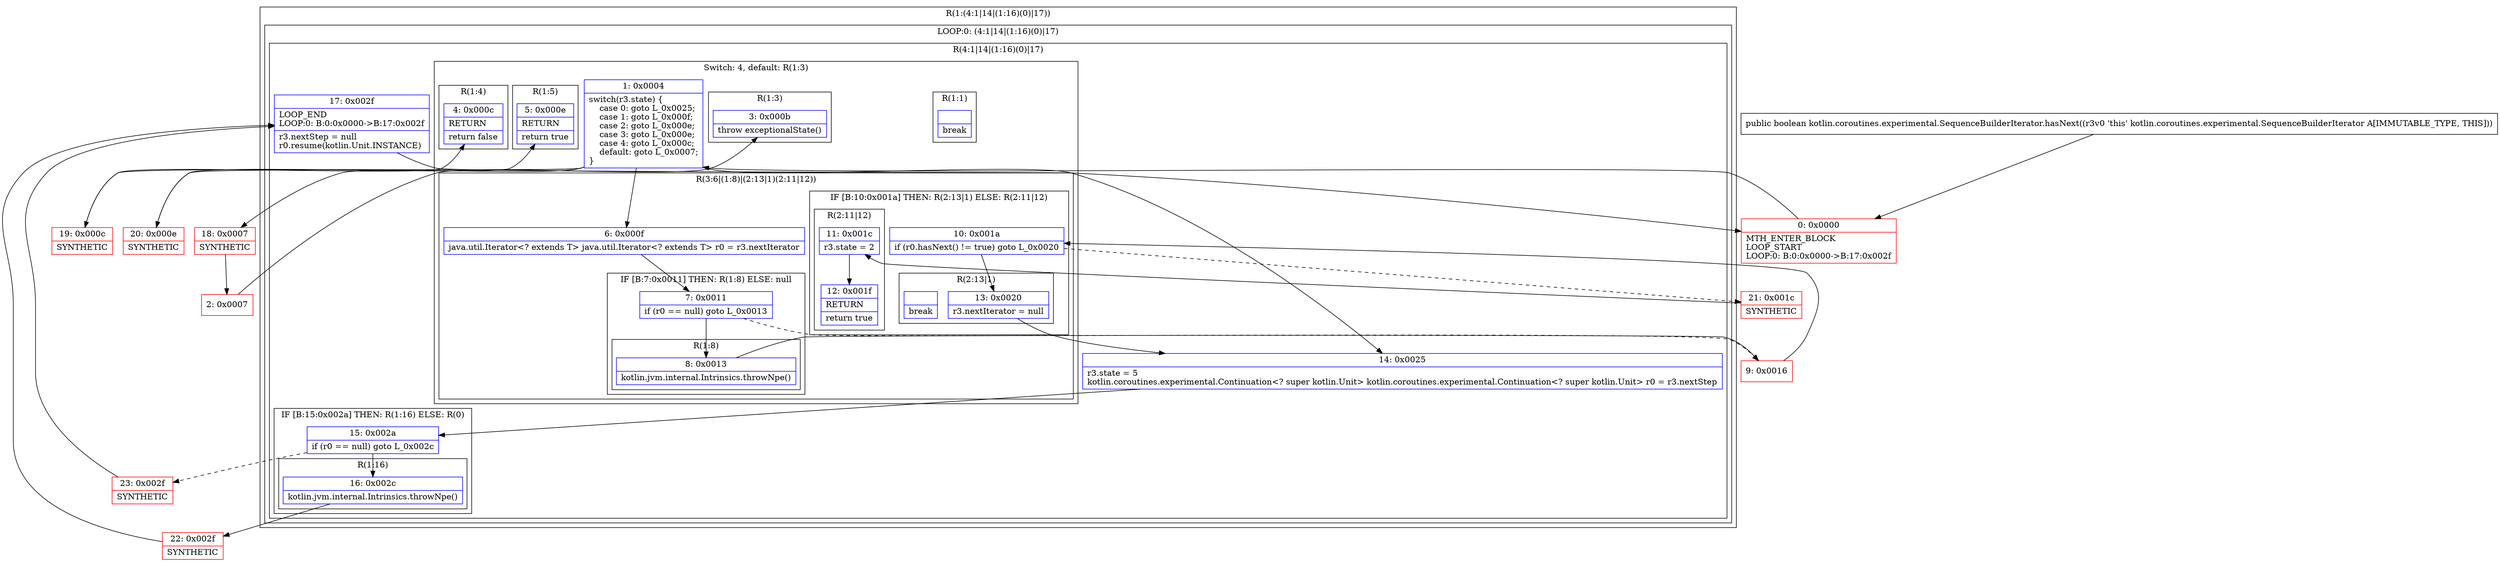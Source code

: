 digraph "CFG forkotlin.coroutines.experimental.SequenceBuilderIterator.hasNext()Z" {
subgraph cluster_Region_2001403313 {
label = "R(1:(4:1|14|(1:16)(0)|17))";
node [shape=record,color=blue];
subgraph cluster_LoopRegion_1846334410 {
label = "LOOP:0: (4:1|14|(1:16)(0)|17)";
node [shape=record,color=blue];
subgraph cluster_Region_647672388 {
label = "R(4:1|14|(1:16)(0)|17)";
node [shape=record,color=blue];
subgraph cluster_SwitchRegion_1860280809 {
label = "Switch: 4, default: R(1:3)";
node [shape=record,color=blue];
Node_1 [shape=record,label="{1\:\ 0x0004|switch(r3.state) \{\l    case 0: goto L_0x0025;\l    case 1: goto L_0x000f;\l    case 2: goto L_0x000e;\l    case 3: goto L_0x000e;\l    case 4: goto L_0x000c;\l    default: goto L_0x0007;\l\}\l}"];
subgraph cluster_Region_1564022439 {
label = "R(1:1)";
node [shape=record,color=blue];
Node_InsnContainer_2109657028 [shape=record,label="{|break\l}"];
}
subgraph cluster_Region_1453415750 {
label = "R(3:6|(1:8)|(2:13|1)(2:11|12))";
node [shape=record,color=blue];
Node_6 [shape=record,label="{6\:\ 0x000f|java.util.Iterator\<? extends T\> java.util.Iterator\<? extends T\> r0 = r3.nextIterator\l}"];
subgraph cluster_IfRegion_1617350164 {
label = "IF [B:7:0x0011] THEN: R(1:8) ELSE: null";
node [shape=record,color=blue];
Node_7 [shape=record,label="{7\:\ 0x0011|if (r0 == null) goto L_0x0013\l}"];
subgraph cluster_Region_1973735738 {
label = "R(1:8)";
node [shape=record,color=blue];
Node_8 [shape=record,label="{8\:\ 0x0013|kotlin.jvm.internal.Intrinsics.throwNpe()\l}"];
}
}
subgraph cluster_IfRegion_320686286 {
label = "IF [B:10:0x001a] THEN: R(2:13|1) ELSE: R(2:11|12)";
node [shape=record,color=blue];
Node_10 [shape=record,label="{10\:\ 0x001a|if (r0.hasNext() != true) goto L_0x0020\l}"];
subgraph cluster_Region_371837070 {
label = "R(2:13|1)";
node [shape=record,color=blue];
Node_13 [shape=record,label="{13\:\ 0x0020|r3.nextIterator = null\l}"];
Node_InsnContainer_53508290 [shape=record,label="{|break\l}"];
}
subgraph cluster_Region_142301071 {
label = "R(2:11|12)";
node [shape=record,color=blue];
Node_11 [shape=record,label="{11\:\ 0x001c|r3.state = 2\l}"];
Node_12 [shape=record,label="{12\:\ 0x001f|RETURN\l|return true\l}"];
}
}
}
subgraph cluster_Region_1535470267 {
label = "R(1:5)";
node [shape=record,color=blue];
Node_5 [shape=record,label="{5\:\ 0x000e|RETURN\l|return true\l}"];
}
subgraph cluster_Region_53523709 {
label = "R(1:4)";
node [shape=record,color=blue];
Node_4 [shape=record,label="{4\:\ 0x000c|RETURN\l|return false\l}"];
}
subgraph cluster_Region_54934065 {
label = "R(1:3)";
node [shape=record,color=blue];
Node_3 [shape=record,label="{3\:\ 0x000b|throw exceptionalState()\l}"];
}
}
Node_14 [shape=record,label="{14\:\ 0x0025|r3.state = 5\lkotlin.coroutines.experimental.Continuation\<? super kotlin.Unit\> kotlin.coroutines.experimental.Continuation\<? super kotlin.Unit\> r0 = r3.nextStep\l}"];
subgraph cluster_IfRegion_792383580 {
label = "IF [B:15:0x002a] THEN: R(1:16) ELSE: R(0)";
node [shape=record,color=blue];
Node_15 [shape=record,label="{15\:\ 0x002a|if (r0 == null) goto L_0x002c\l}"];
subgraph cluster_Region_1372836601 {
label = "R(1:16)";
node [shape=record,color=blue];
Node_16 [shape=record,label="{16\:\ 0x002c|kotlin.jvm.internal.Intrinsics.throwNpe()\l}"];
}
subgraph cluster_Region_561232586 {
label = "R(0)";
node [shape=record,color=blue];
}
}
Node_17 [shape=record,label="{17\:\ 0x002f|LOOP_END\lLOOP:0: B:0:0x0000\-\>B:17:0x002f\l|r3.nextStep = null\lr0.resume(kotlin.Unit.INSTANCE)\l}"];
}
}
}
Node_0 [shape=record,color=red,label="{0\:\ 0x0000|MTH_ENTER_BLOCK\lLOOP_START\lLOOP:0: B:0:0x0000\-\>B:17:0x002f\l}"];
Node_2 [shape=record,color=red,label="{2\:\ 0x0007}"];
Node_9 [shape=record,color=red,label="{9\:\ 0x0016}"];
Node_18 [shape=record,color=red,label="{18\:\ 0x0007|SYNTHETIC\l}"];
Node_19 [shape=record,color=red,label="{19\:\ 0x000c|SYNTHETIC\l}"];
Node_20 [shape=record,color=red,label="{20\:\ 0x000e|SYNTHETIC\l}"];
Node_21 [shape=record,color=red,label="{21\:\ 0x001c|SYNTHETIC\l}"];
Node_22 [shape=record,color=red,label="{22\:\ 0x002f|SYNTHETIC\l}"];
Node_23 [shape=record,color=red,label="{23\:\ 0x002f|SYNTHETIC\l}"];
MethodNode[shape=record,label="{public boolean kotlin.coroutines.experimental.SequenceBuilderIterator.hasNext((r3v0 'this' kotlin.coroutines.experimental.SequenceBuilderIterator A[IMMUTABLE_TYPE, THIS])) }"];
MethodNode -> Node_0;
Node_1 -> Node_6;
Node_1 -> Node_14;
Node_1 -> Node_18;
Node_1 -> Node_19;
Node_1 -> Node_20;
Node_6 -> Node_7;
Node_7 -> Node_8;
Node_7 -> Node_9[style=dashed];
Node_8 -> Node_9;
Node_10 -> Node_13;
Node_10 -> Node_21[style=dashed];
Node_13 -> Node_14;
Node_11 -> Node_12;
Node_14 -> Node_15;
Node_15 -> Node_16;
Node_15 -> Node_23[style=dashed];
Node_16 -> Node_22;
Node_17 -> Node_0;
Node_0 -> Node_1;
Node_2 -> Node_3;
Node_9 -> Node_10;
Node_18 -> Node_2;
Node_19 -> Node_4;
Node_20 -> Node_5;
Node_21 -> Node_11;
Node_22 -> Node_17;
Node_23 -> Node_17;
}

